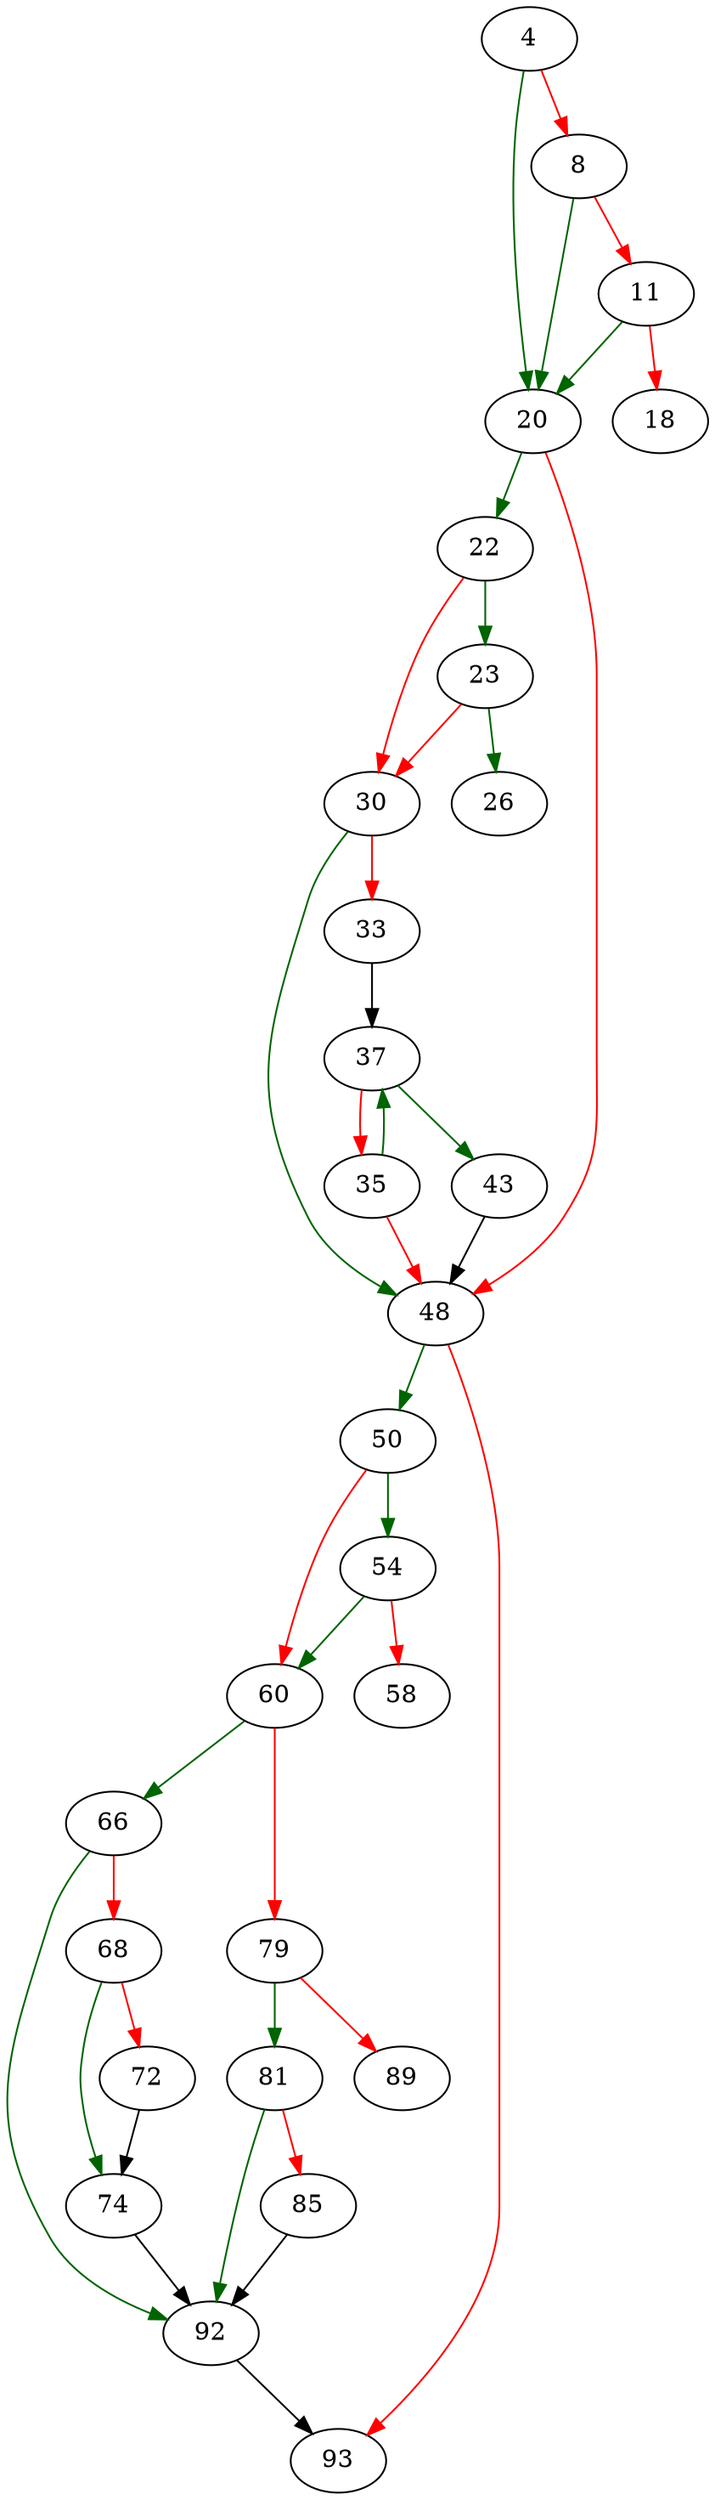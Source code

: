 strict digraph "closeout" {
	// Node definitions.
	4 [entry=true];
	20;
	8;
	11;
	18;
	22;
	48;
	23;
	30;
	26;
	33;
	37;
	35;
	43;
	50;
	93;
	54;
	60;
	58;
	66;
	79;
	92;
	68;
	74;
	72;
	81;
	89;
	85;

	// Edge definitions.
	4 -> 20 [
		color=darkgreen
		cond=true
	];
	4 -> 8 [
		color=red
		cond=false
	];
	20 -> 22 [
		color=darkgreen
		cond=true
	];
	20 -> 48 [
		color=red
		cond=false
	];
	8 -> 20 [
		color=darkgreen
		cond=true
	];
	8 -> 11 [
		color=red
		cond=false
	];
	11 -> 20 [
		color=darkgreen
		cond=true
	];
	11 -> 18 [
		color=red
		cond=false
	];
	22 -> 23 [
		color=darkgreen
		cond=true
	];
	22 -> 30 [
		color=red
		cond=false
	];
	48 -> 50 [
		color=darkgreen
		cond=true
	];
	48 -> 93 [
		color=red
		cond=false
	];
	23 -> 30 [
		color=red
		cond=false
	];
	23 -> 26 [
		color=darkgreen
		cond=true
	];
	30 -> 48 [
		color=darkgreen
		cond=true
	];
	30 -> 33 [
		color=red
		cond=false
	];
	33 -> 37;
	37 -> 35 [
		color=red
		cond=false
	];
	37 -> 43 [
		color=darkgreen
		cond=true
	];
	35 -> 48 [
		color=red
		cond=false
	];
	35 -> 37 [
		color=darkgreen
		cond=true
	];
	43 -> 48;
	50 -> 54 [
		color=darkgreen
		cond=true
	];
	50 -> 60 [
		color=red
		cond=false
	];
	54 -> 60 [
		color=darkgreen
		cond=true
	];
	54 -> 58 [
		color=red
		cond=false
	];
	60 -> 66 [
		color=darkgreen
		cond=true
	];
	60 -> 79 [
		color=red
		cond=false
	];
	66 -> 92 [
		color=darkgreen
		cond=true
	];
	66 -> 68 [
		color=red
		cond=false
	];
	79 -> 81 [
		color=darkgreen
		cond=true
	];
	79 -> 89 [
		color=red
		cond=false
	];
	92 -> 93;
	68 -> 74 [
		color=darkgreen
		cond=true
	];
	68 -> 72 [
		color=red
		cond=false
	];
	74 -> 92;
	72 -> 74;
	81 -> 92 [
		color=darkgreen
		cond=true
	];
	81 -> 85 [
		color=red
		cond=false
	];
	85 -> 92;
}